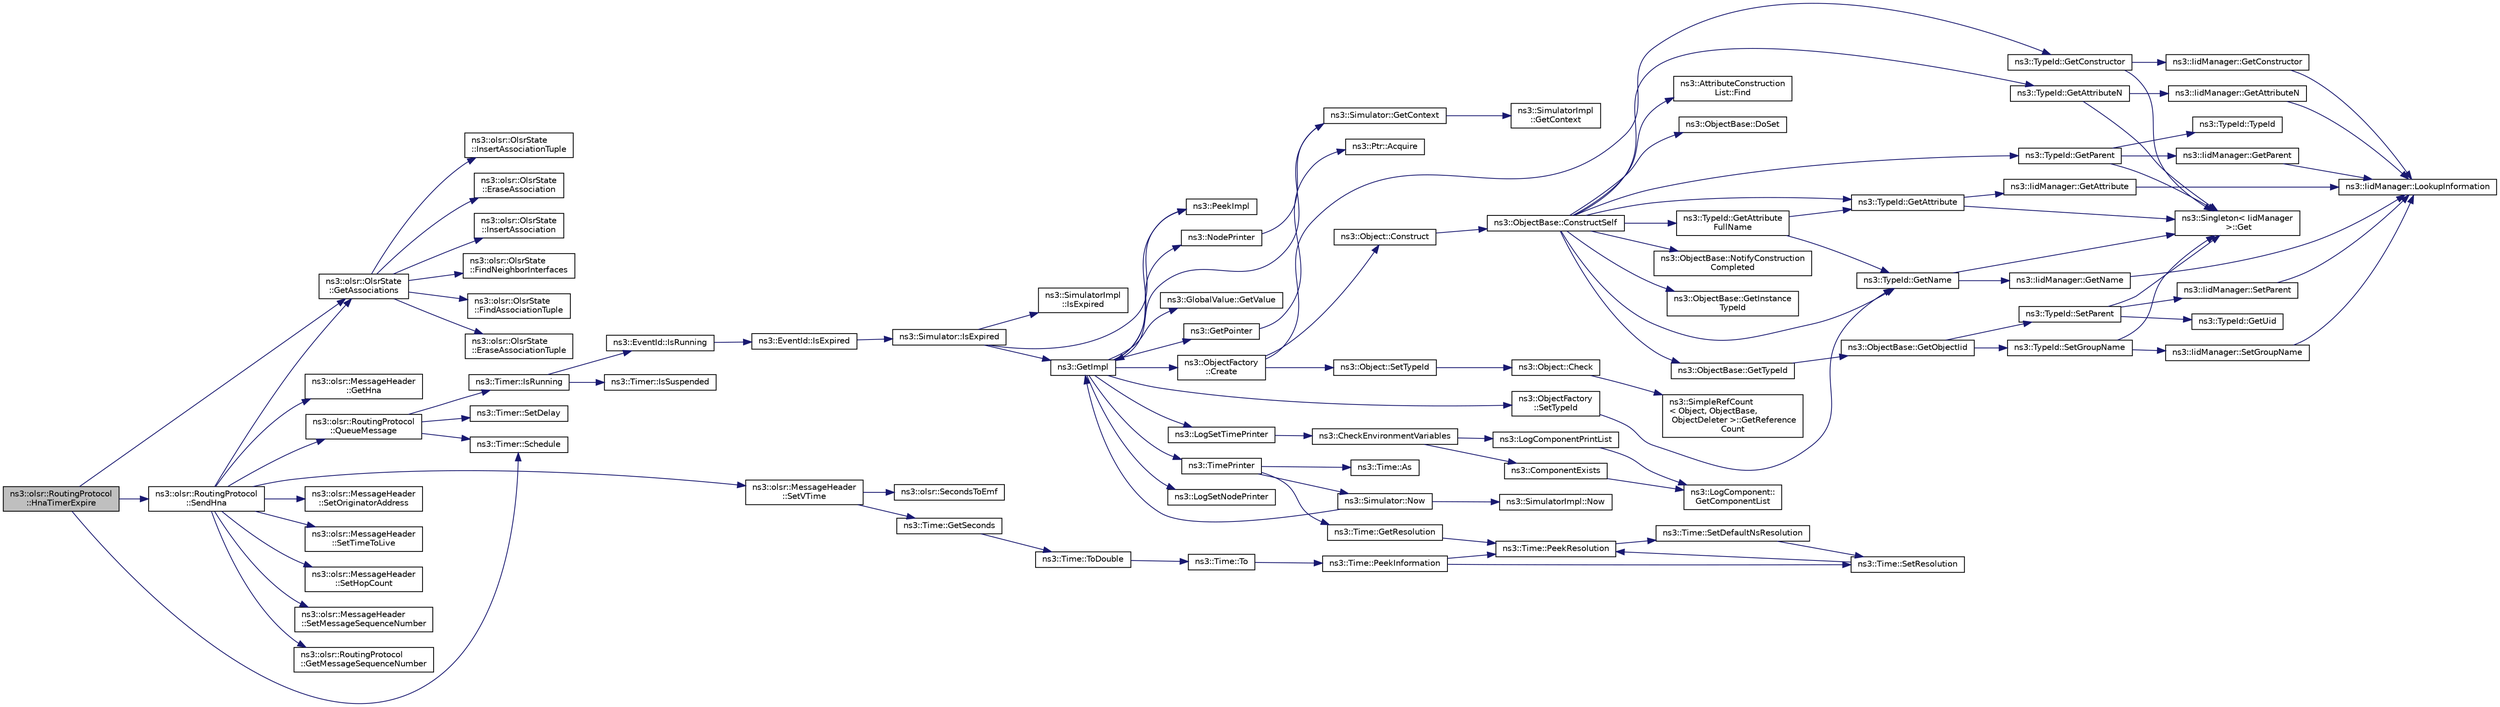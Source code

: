 digraph "ns3::olsr::RoutingProtocol::HnaTimerExpire"
{
  edge [fontname="Helvetica",fontsize="10",labelfontname="Helvetica",labelfontsize="10"];
  node [fontname="Helvetica",fontsize="10",shape=record];
  rankdir="LR";
  Node1 [label="ns3::olsr::RoutingProtocol\l::HnaTimerExpire",height=0.2,width=0.4,color="black", fillcolor="grey75", style="filled", fontcolor="black"];
  Node1 -> Node2 [color="midnightblue",fontsize="10",style="solid"];
  Node2 [label="ns3::olsr::OlsrState\l::GetAssociations",height=0.2,width=0.4,color="black", fillcolor="white", style="filled",URL="$d1/d02/classns3_1_1olsr_1_1OlsrState.html#af0d7450ccc6238bb018e8f22fcaf0552"];
  Node2 -> Node3 [color="midnightblue",fontsize="10",style="solid"];
  Node3 [label="ns3::olsr::OlsrState\l::FindAssociationTuple",height=0.2,width=0.4,color="black", fillcolor="white", style="filled",URL="$d1/d02/classns3_1_1olsr_1_1OlsrState.html#aa399ca44ad27907342350710d1904b84"];
  Node2 -> Node4 [color="midnightblue",fontsize="10",style="solid"];
  Node4 [label="ns3::olsr::OlsrState\l::EraseAssociationTuple",height=0.2,width=0.4,color="black", fillcolor="white", style="filled",URL="$d1/d02/classns3_1_1olsr_1_1OlsrState.html#a91bb7f6b82946760281081ee3f53f13c"];
  Node2 -> Node5 [color="midnightblue",fontsize="10",style="solid"];
  Node5 [label="ns3::olsr::OlsrState\l::InsertAssociationTuple",height=0.2,width=0.4,color="black", fillcolor="white", style="filled",URL="$d1/d02/classns3_1_1olsr_1_1OlsrState.html#acee0d3280a41c1eba08ec454adfef3c5"];
  Node2 -> Node6 [color="midnightblue",fontsize="10",style="solid"];
  Node6 [label="ns3::olsr::OlsrState\l::EraseAssociation",height=0.2,width=0.4,color="black", fillcolor="white", style="filled",URL="$d1/d02/classns3_1_1olsr_1_1OlsrState.html#a10d846d1a722985ed3c98d2f1ab5316a"];
  Node2 -> Node7 [color="midnightblue",fontsize="10",style="solid"];
  Node7 [label="ns3::olsr::OlsrState\l::InsertAssociation",height=0.2,width=0.4,color="black", fillcolor="white", style="filled",URL="$d1/d02/classns3_1_1olsr_1_1OlsrState.html#a4cdfceadaf69dda63b8fbe08d4ba5acc"];
  Node2 -> Node8 [color="midnightblue",fontsize="10",style="solid"];
  Node8 [label="ns3::olsr::OlsrState\l::FindNeighborInterfaces",height=0.2,width=0.4,color="black", fillcolor="white", style="filled",URL="$d1/d02/classns3_1_1olsr_1_1OlsrState.html#a90204c0096fb66ea3f41a3e530f4befe"];
  Node1 -> Node9 [color="midnightblue",fontsize="10",style="solid"];
  Node9 [label="ns3::olsr::RoutingProtocol\l::SendHna",height=0.2,width=0.4,color="black", fillcolor="white", style="filled",URL="$d6/dbb/classns3_1_1olsr_1_1RoutingProtocol.html#a02fe3cc6e62962d002818651fc6988df",tooltip="Creates a new OLSR HNA message which is buffered for being sent later on. "];
  Node9 -> Node10 [color="midnightblue",fontsize="10",style="solid"];
  Node10 [label="ns3::olsr::MessageHeader\l::SetVTime",height=0.2,width=0.4,color="black", fillcolor="white", style="filled",URL="$d3/db7/classns3_1_1olsr_1_1MessageHeader.html#adc787906a9c4869651486bb0e3225afd"];
  Node10 -> Node11 [color="midnightblue",fontsize="10",style="solid"];
  Node11 [label="ns3::olsr::SecondsToEmf",height=0.2,width=0.4,color="black", fillcolor="white", style="filled",URL="$d0/dc2/namespacens3_1_1olsr.html#aa544b806b38a4a63280ce21a9b706628",tooltip="Converts a decimal number of seconds to the mantissa/exponent format. "];
  Node10 -> Node12 [color="midnightblue",fontsize="10",style="solid"];
  Node12 [label="ns3::Time::GetSeconds",height=0.2,width=0.4,color="black", fillcolor="white", style="filled",URL="$dc/d04/classns3_1_1Time.html#a8f20d5c3b0902d7b4320982f340b57c8"];
  Node12 -> Node13 [color="midnightblue",fontsize="10",style="solid"];
  Node13 [label="ns3::Time::ToDouble",height=0.2,width=0.4,color="black", fillcolor="white", style="filled",URL="$dc/d04/classns3_1_1Time.html#a5fc320666cc3f9b379e64e9263e332b3"];
  Node13 -> Node14 [color="midnightblue",fontsize="10",style="solid"];
  Node14 [label="ns3::Time::To",height=0.2,width=0.4,color="black", fillcolor="white", style="filled",URL="$dc/d04/classns3_1_1Time.html#a04904d9cb915f816b62df3d4e65ce78c"];
  Node14 -> Node15 [color="midnightblue",fontsize="10",style="solid"];
  Node15 [label="ns3::Time::PeekInformation",height=0.2,width=0.4,color="black", fillcolor="white", style="filled",URL="$dc/d04/classns3_1_1Time.html#a0b023c55c20582aa7c1781aacf128034"];
  Node15 -> Node16 [color="midnightblue",fontsize="10",style="solid"];
  Node16 [label="ns3::Time::PeekResolution",height=0.2,width=0.4,color="black", fillcolor="white", style="filled",URL="$dc/d04/classns3_1_1Time.html#a963e53522278fcbdf1ab9f7adbd0f5d6"];
  Node16 -> Node17 [color="midnightblue",fontsize="10",style="solid"];
  Node17 [label="ns3::Time::SetDefaultNsResolution",height=0.2,width=0.4,color="black", fillcolor="white", style="filled",URL="$dc/d04/classns3_1_1Time.html#a6a872e62f71dfa817fef2c549473d980"];
  Node17 -> Node18 [color="midnightblue",fontsize="10",style="solid"];
  Node18 [label="ns3::Time::SetResolution",height=0.2,width=0.4,color="black", fillcolor="white", style="filled",URL="$dc/d04/classns3_1_1Time.html#ac89165ba7715b66017a49c718f4aef09"];
  Node18 -> Node16 [color="midnightblue",fontsize="10",style="solid"];
  Node15 -> Node18 [color="midnightblue",fontsize="10",style="solid"];
  Node9 -> Node19 [color="midnightblue",fontsize="10",style="solid"];
  Node19 [label="ns3::olsr::MessageHeader\l::SetOriginatorAddress",height=0.2,width=0.4,color="black", fillcolor="white", style="filled",URL="$d3/db7/classns3_1_1olsr_1_1MessageHeader.html#a11e1894ac034f9571ba25a331449c88b"];
  Node9 -> Node20 [color="midnightblue",fontsize="10",style="solid"];
  Node20 [label="ns3::olsr::MessageHeader\l::SetTimeToLive",height=0.2,width=0.4,color="black", fillcolor="white", style="filled",URL="$d3/db7/classns3_1_1olsr_1_1MessageHeader.html#ad3d378b9f0d2f6f2aaa7f506d435b128"];
  Node9 -> Node21 [color="midnightblue",fontsize="10",style="solid"];
  Node21 [label="ns3::olsr::MessageHeader\l::SetHopCount",height=0.2,width=0.4,color="black", fillcolor="white", style="filled",URL="$d3/db7/classns3_1_1olsr_1_1MessageHeader.html#a1af1283fd682d7d821b6f0f5545aa628"];
  Node9 -> Node22 [color="midnightblue",fontsize="10",style="solid"];
  Node22 [label="ns3::olsr::MessageHeader\l::SetMessageSequenceNumber",height=0.2,width=0.4,color="black", fillcolor="white", style="filled",URL="$d3/db7/classns3_1_1olsr_1_1MessageHeader.html#a85bbb01a7dd265fd4c65e162e6213526"];
  Node9 -> Node23 [color="midnightblue",fontsize="10",style="solid"];
  Node23 [label="ns3::olsr::RoutingProtocol\l::GetMessageSequenceNumber",height=0.2,width=0.4,color="black", fillcolor="white", style="filled",URL="$d6/dbb/classns3_1_1olsr_1_1RoutingProtocol.html#af8656b873ecc22d25d5e5795f936d61a"];
  Node9 -> Node24 [color="midnightblue",fontsize="10",style="solid"];
  Node24 [label="ns3::olsr::MessageHeader\l::GetHna",height=0.2,width=0.4,color="black", fillcolor="white", style="filled",URL="$d3/db7/classns3_1_1olsr_1_1MessageHeader.html#ad3d78aa0e85df2e1a8a62abe280049ff"];
  Node9 -> Node2 [color="midnightblue",fontsize="10",style="solid"];
  Node9 -> Node25 [color="midnightblue",fontsize="10",style="solid"];
  Node25 [label="ns3::olsr::RoutingProtocol\l::QueueMessage",height=0.2,width=0.4,color="black", fillcolor="white", style="filled",URL="$d6/dbb/classns3_1_1olsr_1_1RoutingProtocol.html#a206c7c0bba382cba1ac50d11a7df88f3",tooltip="Enques an OLSR message which will be sent with a delay of (0, delay]. "];
  Node25 -> Node26 [color="midnightblue",fontsize="10",style="solid"];
  Node26 [label="ns3::Timer::IsRunning",height=0.2,width=0.4,color="black", fillcolor="white", style="filled",URL="$d0/d3e/classns3_1_1Timer.html#addbc6c740f21ddeb6ad358557962b24c"];
  Node26 -> Node27 [color="midnightblue",fontsize="10",style="solid"];
  Node27 [label="ns3::Timer::IsSuspended",height=0.2,width=0.4,color="black", fillcolor="white", style="filled",URL="$d0/d3e/classns3_1_1Timer.html#a6eaea57766ec5e85023264fe2fb69066"];
  Node26 -> Node28 [color="midnightblue",fontsize="10",style="solid"];
  Node28 [label="ns3::EventId::IsRunning",height=0.2,width=0.4,color="black", fillcolor="white", style="filled",URL="$d1/df8/classns3_1_1EventId.html#aabf8476d1a080c199ea0c6aa9ccea372"];
  Node28 -> Node29 [color="midnightblue",fontsize="10",style="solid"];
  Node29 [label="ns3::EventId::IsExpired",height=0.2,width=0.4,color="black", fillcolor="white", style="filled",URL="$d1/df8/classns3_1_1EventId.html#a5c30c92e7c1c34b4e8505cc07ed71b02"];
  Node29 -> Node30 [color="midnightblue",fontsize="10",style="solid"];
  Node30 [label="ns3::Simulator::IsExpired",height=0.2,width=0.4,color="black", fillcolor="white", style="filled",URL="$d7/deb/classns3_1_1Simulator.html#a83ac8425c319a29b64f6d3b2ffc61e9c"];
  Node30 -> Node31 [color="midnightblue",fontsize="10",style="solid"];
  Node31 [label="ns3::PeekImpl",height=0.2,width=0.4,color="black", fillcolor="white", style="filled",URL="$d4/d8b/group__simulator.html#ga233c5c38de117e4e4a5a9cd168694792",tooltip="Get the static SimulatorImpl instance. "];
  Node30 -> Node32 [color="midnightblue",fontsize="10",style="solid"];
  Node32 [label="ns3::GetImpl",height=0.2,width=0.4,color="black", fillcolor="white", style="filled",URL="$d4/d8b/group__simulator.html#ga42eb4eddad41528d4d99794a3dae3fd0",tooltip="Get the SimulatorImpl singleton. "];
  Node32 -> Node31 [color="midnightblue",fontsize="10",style="solid"];
  Node32 -> Node33 [color="midnightblue",fontsize="10",style="solid"];
  Node33 [label="ns3::GlobalValue::GetValue",height=0.2,width=0.4,color="black", fillcolor="white", style="filled",URL="$dc/d02/classns3_1_1GlobalValue.html#aa33773cb952ba3c285a03ae2c4769b84"];
  Node32 -> Node34 [color="midnightblue",fontsize="10",style="solid"];
  Node34 [label="ns3::ObjectFactory\l::SetTypeId",height=0.2,width=0.4,color="black", fillcolor="white", style="filled",URL="$d5/d0d/classns3_1_1ObjectFactory.html#a77dcd099064038a1eb7a6b8251229ec3"];
  Node34 -> Node35 [color="midnightblue",fontsize="10",style="solid"];
  Node35 [label="ns3::TypeId::GetName",height=0.2,width=0.4,color="black", fillcolor="white", style="filled",URL="$d6/d11/classns3_1_1TypeId.html#aa3c41c79ae428b3cb396a9c6bb3ef314"];
  Node35 -> Node36 [color="midnightblue",fontsize="10",style="solid"];
  Node36 [label="ns3::Singleton\< IidManager\l \>::Get",height=0.2,width=0.4,color="black", fillcolor="white", style="filled",URL="$d8/d77/classns3_1_1Singleton.html#a80a2cd3c25a27ea72add7a9f7a141ffa"];
  Node35 -> Node37 [color="midnightblue",fontsize="10",style="solid"];
  Node37 [label="ns3::IidManager::GetName",height=0.2,width=0.4,color="black", fillcolor="white", style="filled",URL="$d4/d1c/classns3_1_1IidManager.html#a5d68d0f0f44594dcdec239dbdb5bf53c"];
  Node37 -> Node38 [color="midnightblue",fontsize="10",style="solid"];
  Node38 [label="ns3::IidManager::LookupInformation",height=0.2,width=0.4,color="black", fillcolor="white", style="filled",URL="$d4/d1c/classns3_1_1IidManager.html#a6b1f4ba2815dba27a377e8a8db2384cf"];
  Node32 -> Node39 [color="midnightblue",fontsize="10",style="solid"];
  Node39 [label="ns3::GetPointer",height=0.2,width=0.4,color="black", fillcolor="white", style="filled",URL="$d7/d2e/namespacens3.html#ab4e173cdfd43d17c1a40d5348510a670"];
  Node39 -> Node40 [color="midnightblue",fontsize="10",style="solid"];
  Node40 [label="ns3::Ptr::Acquire",height=0.2,width=0.4,color="black", fillcolor="white", style="filled",URL="$dc/d90/classns3_1_1Ptr.html#a9579b15e8c42dcdff5869d9d987562fb"];
  Node32 -> Node41 [color="midnightblue",fontsize="10",style="solid"];
  Node41 [label="ns3::ObjectFactory\l::Create",height=0.2,width=0.4,color="black", fillcolor="white", style="filled",URL="$d5/d0d/classns3_1_1ObjectFactory.html#a18152e93f0a6fe184ed7300cb31e9896"];
  Node41 -> Node42 [color="midnightblue",fontsize="10",style="solid"];
  Node42 [label="ns3::TypeId::GetConstructor",height=0.2,width=0.4,color="black", fillcolor="white", style="filled",URL="$d6/d11/classns3_1_1TypeId.html#ad9b0bc71ee7593a1ff23ff8d53938e95"];
  Node42 -> Node36 [color="midnightblue",fontsize="10",style="solid"];
  Node42 -> Node43 [color="midnightblue",fontsize="10",style="solid"];
  Node43 [label="ns3::IidManager::GetConstructor",height=0.2,width=0.4,color="black", fillcolor="white", style="filled",URL="$d4/d1c/classns3_1_1IidManager.html#ab10b30abe7efc5456b7930aab8638280"];
  Node43 -> Node38 [color="midnightblue",fontsize="10",style="solid"];
  Node41 -> Node44 [color="midnightblue",fontsize="10",style="solid"];
  Node44 [label="ns3::Object::SetTypeId",height=0.2,width=0.4,color="black", fillcolor="white", style="filled",URL="$d9/d77/classns3_1_1Object.html#a19b1ebd8ec8fe404845e665880a6c5ad"];
  Node44 -> Node45 [color="midnightblue",fontsize="10",style="solid"];
  Node45 [label="ns3::Object::Check",height=0.2,width=0.4,color="black", fillcolor="white", style="filled",URL="$d9/d77/classns3_1_1Object.html#a7e7f89fb0a81d0189cbcacee64b67e4e"];
  Node45 -> Node46 [color="midnightblue",fontsize="10",style="solid"];
  Node46 [label="ns3::SimpleRefCount\l\< Object, ObjectBase,\l ObjectDeleter \>::GetReference\lCount",height=0.2,width=0.4,color="black", fillcolor="white", style="filled",URL="$da/da1/classns3_1_1SimpleRefCount.html#a05378396c93bcc7d6bf78a9ee9ae9cca"];
  Node41 -> Node47 [color="midnightblue",fontsize="10",style="solid"];
  Node47 [label="ns3::Object::Construct",height=0.2,width=0.4,color="black", fillcolor="white", style="filled",URL="$d9/d77/classns3_1_1Object.html#a636e8411dc5228771f45c9b805d348fa"];
  Node47 -> Node48 [color="midnightblue",fontsize="10",style="solid"];
  Node48 [label="ns3::ObjectBase::ConstructSelf",height=0.2,width=0.4,color="black", fillcolor="white", style="filled",URL="$d2/dac/classns3_1_1ObjectBase.html#a5cda18dec6d0744cb652a3ed60056958"];
  Node48 -> Node49 [color="midnightblue",fontsize="10",style="solid"];
  Node49 [label="ns3::ObjectBase::GetInstance\lTypeId",height=0.2,width=0.4,color="black", fillcolor="white", style="filled",URL="$d2/dac/classns3_1_1ObjectBase.html#abe5b43a6f5b99a92a4c3122db31f06fb"];
  Node48 -> Node35 [color="midnightblue",fontsize="10",style="solid"];
  Node48 -> Node50 [color="midnightblue",fontsize="10",style="solid"];
  Node50 [label="ns3::TypeId::GetAttributeN",height=0.2,width=0.4,color="black", fillcolor="white", style="filled",URL="$d6/d11/classns3_1_1TypeId.html#a679c4713f613126a51eb400b345302cb"];
  Node50 -> Node36 [color="midnightblue",fontsize="10",style="solid"];
  Node50 -> Node51 [color="midnightblue",fontsize="10",style="solid"];
  Node51 [label="ns3::IidManager::GetAttributeN",height=0.2,width=0.4,color="black", fillcolor="white", style="filled",URL="$d4/d1c/classns3_1_1IidManager.html#aecf79ed6edb63647774dbfe90cc4f1e2"];
  Node51 -> Node38 [color="midnightblue",fontsize="10",style="solid"];
  Node48 -> Node52 [color="midnightblue",fontsize="10",style="solid"];
  Node52 [label="ns3::TypeId::GetAttribute",height=0.2,width=0.4,color="black", fillcolor="white", style="filled",URL="$d6/d11/classns3_1_1TypeId.html#aa1b746e64e606f94cbedda7cf89788c2"];
  Node52 -> Node36 [color="midnightblue",fontsize="10",style="solid"];
  Node52 -> Node53 [color="midnightblue",fontsize="10",style="solid"];
  Node53 [label="ns3::IidManager::GetAttribute",height=0.2,width=0.4,color="black", fillcolor="white", style="filled",URL="$d4/d1c/classns3_1_1IidManager.html#ae511907e47b48166763e60c583a5a940"];
  Node53 -> Node38 [color="midnightblue",fontsize="10",style="solid"];
  Node48 -> Node54 [color="midnightblue",fontsize="10",style="solid"];
  Node54 [label="ns3::AttributeConstruction\lList::Find",height=0.2,width=0.4,color="black", fillcolor="white", style="filled",URL="$d3/df3/classns3_1_1AttributeConstructionList.html#a22de5cf3e1bcd9dc6c7748fc911811b4"];
  Node48 -> Node55 [color="midnightblue",fontsize="10",style="solid"];
  Node55 [label="ns3::ObjectBase::DoSet",height=0.2,width=0.4,color="black", fillcolor="white", style="filled",URL="$d2/dac/classns3_1_1ObjectBase.html#afe5f2f7b2fabc99aa33f9bb434e3b695"];
  Node48 -> Node56 [color="midnightblue",fontsize="10",style="solid"];
  Node56 [label="ns3::TypeId::GetAttribute\lFullName",height=0.2,width=0.4,color="black", fillcolor="white", style="filled",URL="$d6/d11/classns3_1_1TypeId.html#a1da5483f43630ea65952099fc39944a2"];
  Node56 -> Node52 [color="midnightblue",fontsize="10",style="solid"];
  Node56 -> Node35 [color="midnightblue",fontsize="10",style="solid"];
  Node48 -> Node57 [color="midnightblue",fontsize="10",style="solid"];
  Node57 [label="ns3::TypeId::GetParent",height=0.2,width=0.4,color="black", fillcolor="white", style="filled",URL="$d6/d11/classns3_1_1TypeId.html#ac51f28398d2ef1f9a7790047c43dd22c"];
  Node57 -> Node36 [color="midnightblue",fontsize="10",style="solid"];
  Node57 -> Node58 [color="midnightblue",fontsize="10",style="solid"];
  Node58 [label="ns3::IidManager::GetParent",height=0.2,width=0.4,color="black", fillcolor="white", style="filled",URL="$d4/d1c/classns3_1_1IidManager.html#a504f9d76281bd6149556b1d15e80231d"];
  Node58 -> Node38 [color="midnightblue",fontsize="10",style="solid"];
  Node57 -> Node59 [color="midnightblue",fontsize="10",style="solid"];
  Node59 [label="ns3::TypeId::TypeId",height=0.2,width=0.4,color="black", fillcolor="white", style="filled",URL="$d6/d11/classns3_1_1TypeId.html#ab76e26690f1af4f1cffa6a72245e8928"];
  Node48 -> Node60 [color="midnightblue",fontsize="10",style="solid"];
  Node60 [label="ns3::ObjectBase::GetTypeId",height=0.2,width=0.4,color="black", fillcolor="white", style="filled",URL="$d2/dac/classns3_1_1ObjectBase.html#a2b870298ebceaaeffc9d65e15c022eac"];
  Node60 -> Node61 [color="midnightblue",fontsize="10",style="solid"];
  Node61 [label="ns3::ObjectBase::GetObjectIid",height=0.2,width=0.4,color="black", fillcolor="white", style="filled",URL="$d2/dac/classns3_1_1ObjectBase.html#a4fcfd18844c60f163c5dce52456d111b"];
  Node61 -> Node62 [color="midnightblue",fontsize="10",style="solid"];
  Node62 [label="ns3::TypeId::SetParent",height=0.2,width=0.4,color="black", fillcolor="white", style="filled",URL="$d6/d11/classns3_1_1TypeId.html#abaaca67ab7d2471067e7c275df0f7309"];
  Node62 -> Node63 [color="midnightblue",fontsize="10",style="solid"];
  Node63 [label="ns3::TypeId::GetUid",height=0.2,width=0.4,color="black", fillcolor="white", style="filled",URL="$d6/d11/classns3_1_1TypeId.html#acd3e41de6340d06299f4fd63e2ed8da0"];
  Node62 -> Node36 [color="midnightblue",fontsize="10",style="solid"];
  Node62 -> Node64 [color="midnightblue",fontsize="10",style="solid"];
  Node64 [label="ns3::IidManager::SetParent",height=0.2,width=0.4,color="black", fillcolor="white", style="filled",URL="$d4/d1c/classns3_1_1IidManager.html#a4042931260554c907699367b6811426f"];
  Node64 -> Node38 [color="midnightblue",fontsize="10",style="solid"];
  Node61 -> Node65 [color="midnightblue",fontsize="10",style="solid"];
  Node65 [label="ns3::TypeId::SetGroupName",height=0.2,width=0.4,color="black", fillcolor="white", style="filled",URL="$d6/d11/classns3_1_1TypeId.html#a87ab97caba5bbbd080b4490576f8bb40"];
  Node65 -> Node36 [color="midnightblue",fontsize="10",style="solid"];
  Node65 -> Node66 [color="midnightblue",fontsize="10",style="solid"];
  Node66 [label="ns3::IidManager::SetGroupName",height=0.2,width=0.4,color="black", fillcolor="white", style="filled",URL="$d4/d1c/classns3_1_1IidManager.html#a3bc08ad1c8a26224153caacd2def37de"];
  Node66 -> Node38 [color="midnightblue",fontsize="10",style="solid"];
  Node48 -> Node67 [color="midnightblue",fontsize="10",style="solid"];
  Node67 [label="ns3::ObjectBase::NotifyConstruction\lCompleted",height=0.2,width=0.4,color="black", fillcolor="white", style="filled",URL="$d2/dac/classns3_1_1ObjectBase.html#aa349348317dbdb62a7ee1df89db1eb8b"];
  Node32 -> Node68 [color="midnightblue",fontsize="10",style="solid"];
  Node68 [label="ns3::LogSetTimePrinter",height=0.2,width=0.4,color="black", fillcolor="white", style="filled",URL="$d7/d2e/namespacens3.html#acf6a1749b3febc5a6a5b2b8620138d80"];
  Node68 -> Node69 [color="midnightblue",fontsize="10",style="solid"];
  Node69 [label="ns3::CheckEnvironmentVariables",height=0.2,width=0.4,color="black", fillcolor="white", style="filled",URL="$d8/dff/group__logging.html#gacdc0bdeb2d8a90089d4fb09c4b8569ff"];
  Node69 -> Node70 [color="midnightblue",fontsize="10",style="solid"];
  Node70 [label="ns3::ComponentExists",height=0.2,width=0.4,color="black", fillcolor="white", style="filled",URL="$d8/dff/group__logging.html#gaadcc698770aae684c54dbd1ef4e4b37a"];
  Node70 -> Node71 [color="midnightblue",fontsize="10",style="solid"];
  Node71 [label="ns3::LogComponent::\lGetComponentList",height=0.2,width=0.4,color="black", fillcolor="white", style="filled",URL="$d9/d3f/classns3_1_1LogComponent.html#a63eb2c0fd93c30f9081443c2fd4bffe9"];
  Node69 -> Node72 [color="midnightblue",fontsize="10",style="solid"];
  Node72 [label="ns3::LogComponentPrintList",height=0.2,width=0.4,color="black", fillcolor="white", style="filled",URL="$d7/d2e/namespacens3.html#a5252703c3f8260fd6dc609f1b276e57c"];
  Node72 -> Node71 [color="midnightblue",fontsize="10",style="solid"];
  Node32 -> Node73 [color="midnightblue",fontsize="10",style="solid"];
  Node73 [label="ns3::TimePrinter",height=0.2,width=0.4,color="black", fillcolor="white", style="filled",URL="$d8/dff/group__logging.html#gaaad3642e8247a056cd83001d805b0812"];
  Node73 -> Node74 [color="midnightblue",fontsize="10",style="solid"];
  Node74 [label="ns3::Time::GetResolution",height=0.2,width=0.4,color="black", fillcolor="white", style="filled",URL="$dc/d04/classns3_1_1Time.html#a1444f0f08b5e19f031157609e32fcf98"];
  Node74 -> Node16 [color="midnightblue",fontsize="10",style="solid"];
  Node73 -> Node75 [color="midnightblue",fontsize="10",style="solid"];
  Node75 [label="ns3::Simulator::Now",height=0.2,width=0.4,color="black", fillcolor="white", style="filled",URL="$d7/deb/classns3_1_1Simulator.html#ac3178fa975b419f7875e7105be122800"];
  Node75 -> Node32 [color="midnightblue",fontsize="10",style="solid"];
  Node75 -> Node76 [color="midnightblue",fontsize="10",style="solid"];
  Node76 [label="ns3::SimulatorImpl::Now",height=0.2,width=0.4,color="black", fillcolor="white", style="filled",URL="$d2/d19/classns3_1_1SimulatorImpl.html#aa516c50060846adc6fd316e83ef0797c"];
  Node73 -> Node77 [color="midnightblue",fontsize="10",style="solid"];
  Node77 [label="ns3::Time::As",height=0.2,width=0.4,color="black", fillcolor="white", style="filled",URL="$dc/d04/classns3_1_1Time.html#a0bb1110638ce9938248bd07865a328ab"];
  Node32 -> Node78 [color="midnightblue",fontsize="10",style="solid"];
  Node78 [label="ns3::LogSetNodePrinter",height=0.2,width=0.4,color="black", fillcolor="white", style="filled",URL="$d7/d2e/namespacens3.html#aa6e659ca357c8309352fa0f146793810"];
  Node32 -> Node79 [color="midnightblue",fontsize="10",style="solid"];
  Node79 [label="ns3::NodePrinter",height=0.2,width=0.4,color="black", fillcolor="white", style="filled",URL="$d8/dff/group__logging.html#gaaffbf70ff3766cd62b8bbd9b140d2a1b"];
  Node79 -> Node80 [color="midnightblue",fontsize="10",style="solid"];
  Node80 [label="ns3::Simulator::GetContext",height=0.2,width=0.4,color="black", fillcolor="white", style="filled",URL="$d7/deb/classns3_1_1Simulator.html#a8514b74ee2c42916b351b33c4a963bb0"];
  Node80 -> Node32 [color="midnightblue",fontsize="10",style="solid"];
  Node80 -> Node81 [color="midnightblue",fontsize="10",style="solid"];
  Node81 [label="ns3::SimulatorImpl\l::GetContext",height=0.2,width=0.4,color="black", fillcolor="white", style="filled",URL="$d2/d19/classns3_1_1SimulatorImpl.html#a8b66270c97766c0adb997e2535648557"];
  Node30 -> Node82 [color="midnightblue",fontsize="10",style="solid"];
  Node82 [label="ns3::SimulatorImpl\l::IsExpired",height=0.2,width=0.4,color="black", fillcolor="white", style="filled",URL="$d2/d19/classns3_1_1SimulatorImpl.html#a4b01ac397f5ce86997e9caec087f63d2"];
  Node25 -> Node83 [color="midnightblue",fontsize="10",style="solid"];
  Node83 [label="ns3::Timer::SetDelay",height=0.2,width=0.4,color="black", fillcolor="white", style="filled",URL="$d0/d3e/classns3_1_1Timer.html#a02ac85f61e64a2bc3a104914859504c9"];
  Node25 -> Node84 [color="midnightblue",fontsize="10",style="solid"];
  Node84 [label="ns3::Timer::Schedule",height=0.2,width=0.4,color="black", fillcolor="white", style="filled",URL="$d0/d3e/classns3_1_1Timer.html#ac3345d696887578f518b19f359f7f94b"];
  Node1 -> Node84 [color="midnightblue",fontsize="10",style="solid"];
}
